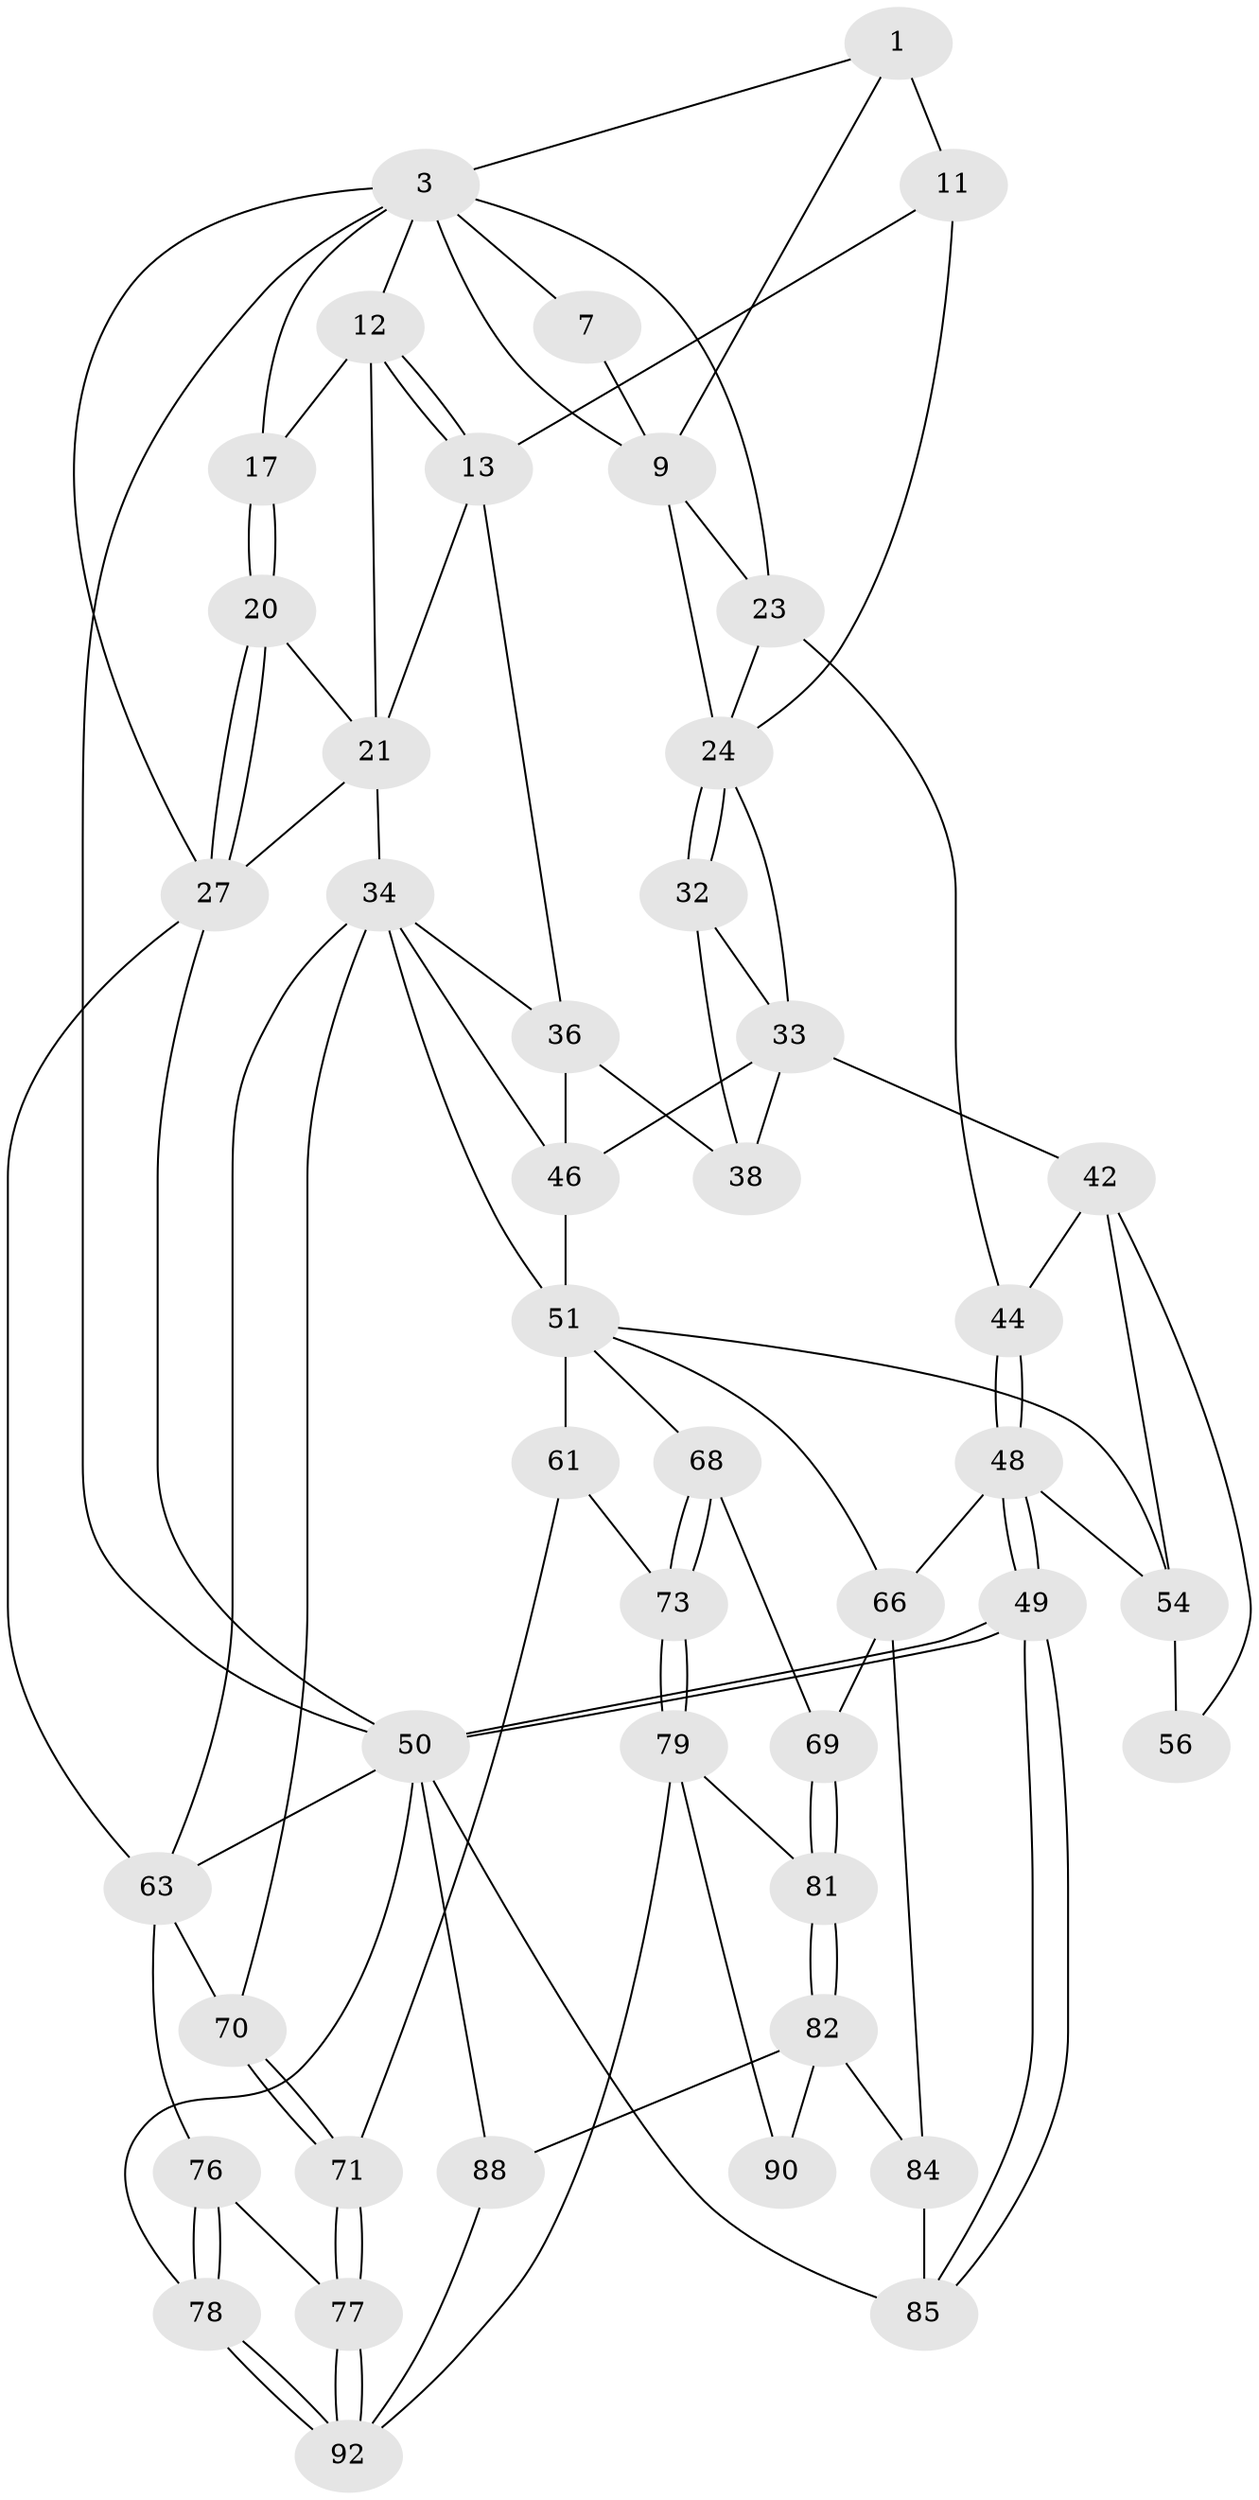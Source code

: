 // original degree distribution, {3: 0.03225806451612903, 4: 0.2903225806451613, 5: 0.3978494623655914, 6: 0.27956989247311825}
// Generated by graph-tools (version 1.1) at 2025/21/03/04/25 18:21:40]
// undirected, 46 vertices, 104 edges
graph export_dot {
graph [start="1"]
  node [color=gray90,style=filled];
  1 [pos="+0.487488076773143+0",super="+2+8"];
  3 [pos="+0.6365209643914239+0",super="+4"];
  7 [pos="+0.3322837764496182+0"];
  9 [pos="+0.24430131250776616+0.10846660467307027",super="+10+22"];
  11 [pos="+0.4178582314431146+0.21836426754138266",super="+15"];
  12 [pos="+0.6519299332563081+0",super="+16"];
  13 [pos="+0.6517318545181577+0.15731134104952904",super="+14+19"];
  17 [pos="+0.9221141273650549+0.0901795945208478"];
  20 [pos="+1+0.1840510358735789"];
  21 [pos="+0.8769539100281266+0.17298339521201866",super="+26"];
  23 [pos="+0+0.08209013925813992",super="+28"];
  24 [pos="+0.2949672293640163+0.261208213930158",super="+25"];
  27 [pos="+1+0.29831519356332103",super="+30"];
  32 [pos="+0.26058867319684986+0.322587496283841"];
  33 [pos="+0.16874218858197348+0.29144845275862646",super="+40"];
  34 [pos="+0.6366795405925361+0.5299581842648047",super="+35+59"];
  36 [pos="+0.49588815935722474+0.30827999513660137",super="+37"];
  38 [pos="+0.3226355366840754+0.36979399989555467",super="+39"];
  42 [pos="+0.16802313876246083+0.47735660925030565",super="+43"];
  44 [pos="+0+0.31667125394865925"];
  46 [pos="+0.3113714151038305+0.559335154776275",super="+47"];
  48 [pos="+0+0.7957590708058214",super="+58"];
  49 [pos="+0+0.9062870398939503"];
  50 [pos="+0+1",super="+74+89"];
  51 [pos="+0.3117645182032712+0.5620131686018038",super="+52+60"];
  54 [pos="+0.12552933655930332+0.6652919372371441",super="+55+57"];
  56 [pos="+0.022049351654036507+0.5606934369862145"];
  61 [pos="+0.5356186570047841+0.7544818842344156",super="+72"];
  63 [pos="+1+0.7304843553776382",super="+64"];
  66 [pos="+0.14097209462135796+0.7872147139973309",super="+67"];
  68 [pos="+0.3077141966346154+0.7556570351943077"];
  69 [pos="+0.23920757174110807+0.8165488064719071"];
  70 [pos="+0.6652790214235541+0.8205432518423821"];
  71 [pos="+0.5642962078992905+0.8289388522583525"];
  73 [pos="+0.4858822687932971+0.8411954537485418"];
  76 [pos="+0.744118363454351+0.9533069859610587"];
  77 [pos="+0.5946936208858078+0.8977475237371814"];
  78 [pos="+1+1"];
  79 [pos="+0.40469398181719424+0.9054421731726068",super="+91+80"];
  81 [pos="+0.26579620334305426+0.8459654959650914"];
  82 [pos="+0.23794886660909456+0.9922820923643588",super="+83"];
  84 [pos="+0.11817067272699441+0.8386114354236485",super="+86"];
  85 [pos="+0.023758524590567272+0.9477413208356865",super="+87"];
  88 [pos="+0.21040728357350796+1"];
  90 [pos="+0.2926244477775188+0.9583029175175517"];
  92 [pos="+0.5621908869547345+1",super="+93"];
  1 -- 3;
  1 -- 11 [weight=2];
  1 -- 9;
  3 -- 12;
  3 -- 17;
  3 -- 50;
  3 -- 23;
  3 -- 7;
  3 -- 9;
  3 -- 27;
  7 -- 9;
  9 -- 23;
  9 -- 24;
  11 -- 24;
  11 -- 13;
  12 -- 13 [weight=2];
  12 -- 13;
  12 -- 17;
  12 -- 21;
  13 -- 36;
  13 -- 21;
  17 -- 20;
  17 -- 20;
  20 -- 21;
  20 -- 27;
  20 -- 27;
  21 -- 34;
  21 -- 27;
  23 -- 44;
  23 -- 24;
  24 -- 32;
  24 -- 32;
  24 -- 33;
  27 -- 63;
  27 -- 50;
  32 -- 33;
  32 -- 38;
  33 -- 46;
  33 -- 42;
  33 -- 38 [weight=2];
  34 -- 36;
  34 -- 46;
  34 -- 51;
  34 -- 70;
  34 -- 63;
  36 -- 38;
  36 -- 46;
  42 -- 56;
  42 -- 44;
  42 -- 54;
  44 -- 48;
  44 -- 48;
  46 -- 51;
  48 -- 49;
  48 -- 49;
  48 -- 66;
  48 -- 54;
  49 -- 50;
  49 -- 50;
  49 -- 85;
  49 -- 85;
  50 -- 78;
  50 -- 63;
  50 -- 88;
  50 -- 85;
  51 -- 66;
  51 -- 68;
  51 -- 54;
  51 -- 61 [weight=2];
  54 -- 56 [weight=2];
  61 -- 73;
  61 -- 71;
  63 -- 76;
  63 -- 70;
  66 -- 69;
  66 -- 84;
  68 -- 69;
  68 -- 73;
  68 -- 73;
  69 -- 81;
  69 -- 81;
  70 -- 71;
  70 -- 71;
  71 -- 77;
  71 -- 77;
  73 -- 79;
  73 -- 79;
  76 -- 77;
  76 -- 78;
  76 -- 78;
  77 -- 92;
  77 -- 92;
  78 -- 92;
  78 -- 92;
  79 -- 90;
  79 -- 92;
  79 -- 81;
  81 -- 82;
  81 -- 82;
  82 -- 90;
  82 -- 88;
  82 -- 84;
  84 -- 85 [weight=2];
  88 -- 92;
}
